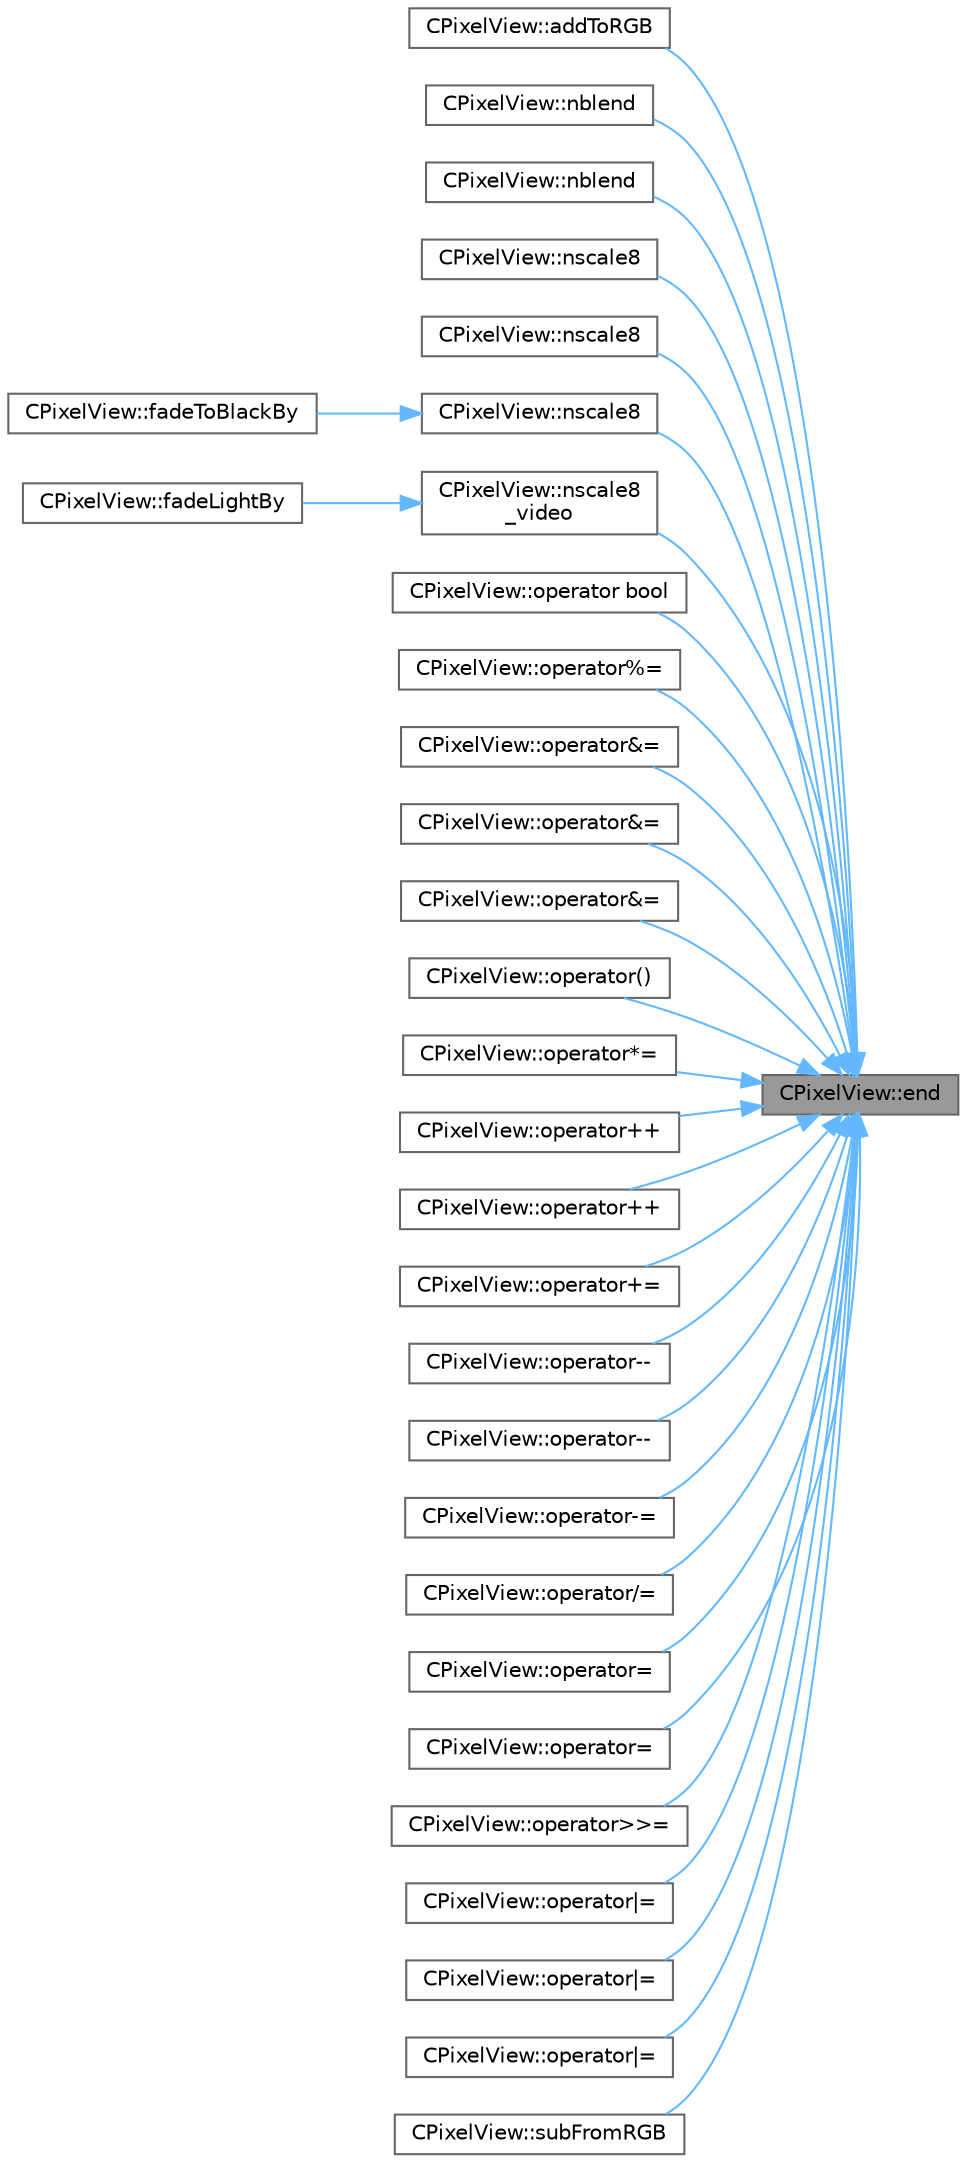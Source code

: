 digraph "CPixelView::end"
{
 // LATEX_PDF_SIZE
  bgcolor="transparent";
  edge [fontname=Helvetica,fontsize=10,labelfontname=Helvetica,labelfontsize=10];
  node [fontname=Helvetica,fontsize=10,shape=box,height=0.2,width=0.4];
  rankdir="RL";
  Node1 [id="Node000001",label="CPixelView::end",height=0.2,width=0.4,color="gray40", fillcolor="grey60", style="filled", fontcolor="black",tooltip="Makes an iterator instance for the end of the LED set."];
  Node1 -> Node2 [id="edge1_Node000001_Node000002",dir="back",color="steelblue1",style="solid",tooltip=" "];
  Node2 [id="Node000002",label="CPixelView::addToRGB",height=0.2,width=0.4,color="grey40", fillcolor="white", style="filled",URL="$de/d64/group___pixel_set.html#a204a8e8cc2c99e6c172f8802d880a273",tooltip="Add the passed in value to all channels for all of the pixels in this set."];
  Node1 -> Node3 [id="edge2_Node000001_Node000003",dir="back",color="steelblue1",style="solid",tooltip=" "];
  Node3 [id="Node000003",label="CPixelView::nblend",height=0.2,width=0.4,color="grey40", fillcolor="white", style="filled",URL="$de/d64/group___pixel_set.html#ae6f88c914bbead76c70b4eb6a1b11c3f",tooltip="Destructively blend another set of LEDs into this one."];
  Node1 -> Node4 [id="edge3_Node000001_Node000004",dir="back",color="steelblue1",style="solid",tooltip=" "];
  Node4 [id="Node000004",label="CPixelView::nblend",height=0.2,width=0.4,color="grey40", fillcolor="white", style="filled",URL="$de/d64/group___pixel_set.html#a89e2018177b3e1db63ed24a083e314a4",tooltip="Destructively modifies all LEDs, blending in a given fraction of an overlay color."];
  Node1 -> Node5 [id="edge4_Node000001_Node000005",dir="back",color="steelblue1",style="solid",tooltip=" "];
  Node5 [id="Node000005",label="CPixelView::nscale8",height=0.2,width=0.4,color="grey40", fillcolor="white", style="filled",URL="$de/d64/group___pixel_set.html#ad5716b0d858f691ae8e6452b1dd8dfb4",tooltip="Scale every LED in this set by every led in the other set."];
  Node1 -> Node6 [id="edge5_Node000001_Node000006",dir="back",color="steelblue1",style="solid",tooltip=" "];
  Node6 [id="Node000006",label="CPixelView::nscale8",height=0.2,width=0.4,color="grey40", fillcolor="white", style="filled",URL="$de/d64/group___pixel_set.html#a0800d82771bc0a44f8ae24aa94a8065e",tooltip="Scale every LED by the given scale."];
  Node1 -> Node7 [id="edge6_Node000001_Node000007",dir="back",color="steelblue1",style="solid",tooltip=" "];
  Node7 [id="Node000007",label="CPixelView::nscale8",height=0.2,width=0.4,color="grey40", fillcolor="white", style="filled",URL="$de/d64/group___pixel_set.html#a96e9aee963f15b008d91ba1cbd9b6f6a",tooltip="Scale every LED by the given scale."];
  Node7 -> Node8 [id="edge7_Node000007_Node000008",dir="back",color="steelblue1",style="solid",tooltip=" "];
  Node8 [id="Node000008",label="CPixelView::fadeToBlackBy",height=0.2,width=0.4,color="grey40", fillcolor="white", style="filled",URL="$de/d64/group___pixel_set.html#ab09b39f0098c45c1988d30de6c08bf88",tooltip="Fade every LED down by the given scale."];
  Node1 -> Node9 [id="edge8_Node000001_Node000009",dir="back",color="steelblue1",style="solid",tooltip=" "];
  Node9 [id="Node000009",label="CPixelView::nscale8\l_video",height=0.2,width=0.4,color="grey40", fillcolor="white", style="filled",URL="$de/d64/group___pixel_set.html#a21ad8bc733a86d742a18c1fc73f85bd0",tooltip="Scale every LED by the given scale."];
  Node9 -> Node10 [id="edge9_Node000009_Node000010",dir="back",color="steelblue1",style="solid",tooltip=" "];
  Node10 [id="Node000010",label="CPixelView::fadeLightBy",height=0.2,width=0.4,color="grey40", fillcolor="white", style="filled",URL="$de/d64/group___pixel_set.html#aca9c2da68cd161255f4c8a7f6cf0aab7",tooltip="Fade every LED down by the given scale."];
  Node1 -> Node11 [id="edge10_Node000001_Node000011",dir="back",color="steelblue1",style="solid",tooltip=" "];
  Node11 [id="Node000011",label="CPixelView::operator bool",height=0.2,width=0.4,color="grey40", fillcolor="white", style="filled",URL="$de/d64/group___pixel_set.html#a48b70c6f162cb898a38431bb63655f79",tooltip="Returns whether or not any LEDs in this set are non-zero."];
  Node1 -> Node12 [id="edge11_Node000001_Node000012",dir="back",color="steelblue1",style="solid",tooltip=" "];
  Node12 [id="Node000012",label="CPixelView::operator%=",height=0.2,width=0.4,color="grey40", fillcolor="white", style="filled",URL="$de/d64/group___pixel_set.html#a8e1737d2bb2b56a7f8d4753150c42bb2",tooltip="Scale down every LED by the given scale."];
  Node1 -> Node13 [id="edge12_Node000001_Node000013",dir="back",color="steelblue1",style="solid",tooltip=" "];
  Node13 [id="Node000013",label="CPixelView::operator&=",height=0.2,width=0.4,color="grey40", fillcolor="white", style="filled",URL="$de/d64/group___pixel_set.html#a0cc739d4b533888af8576ac0dd4f05ba",tooltip="Apply the PIXEL_TYPE &= operator to every pixel in this set with every pixel in the passed in set."];
  Node1 -> Node14 [id="edge13_Node000001_Node000014",dir="back",color="steelblue1",style="solid",tooltip=" "];
  Node14 [id="Node000014",label="CPixelView::operator&=",height=0.2,width=0.4,color="grey40", fillcolor="white", style="filled",URL="$de/d64/group___pixel_set.html#a89e81df9b22cc4ebba8977b89795026b",tooltip="Apply the PIXEL_TYPE &= operator to every pixel in this set with the given PIXEL_TYPE value."];
  Node1 -> Node15 [id="edge14_Node000001_Node000015",dir="back",color="steelblue1",style="solid",tooltip=" "];
  Node15 [id="Node000015",label="CPixelView::operator&=",height=0.2,width=0.4,color="grey40", fillcolor="white", style="filled",URL="$de/d64/group___pixel_set.html#adaee934b6e8be8aeccfe0ba4194eee4c",tooltip="Apply the PIXEL_TYPE &= operator to every pixel in this set with the passed in value."];
  Node1 -> Node16 [id="edge15_Node000001_Node000016",dir="back",color="steelblue1",style="solid",tooltip=" "];
  Node16 [id="Node000016",label="CPixelView::operator()",height=0.2,width=0.4,color="grey40", fillcolor="white", style="filled",URL="$de/d64/group___pixel_set.html#aa2b10d01a183235fcf62e50049c49dd4",tooltip="Access an inclusive subset of the LEDs in this set."];
  Node1 -> Node17 [id="edge16_Node000001_Node000017",dir="back",color="steelblue1",style="solid",tooltip=" "];
  Node17 [id="Node000017",label="CPixelView::operator*=",height=0.2,width=0.4,color="grey40", fillcolor="white", style="filled",URL="$de/d64/group___pixel_set.html#a35d451dbf7c80bf2be4187c33d5441fa",tooltip="Multiply every LED in this set by the given value."];
  Node1 -> Node18 [id="edge17_Node000001_Node000018",dir="back",color="steelblue1",style="solid",tooltip=" "];
  Node18 [id="Node000018",label="CPixelView::operator++",height=0.2,width=0.4,color="grey40", fillcolor="white", style="filled",URL="$de/d64/group___pixel_set.html#a757702588f2e592002031c58fc804112",tooltip="Increment every pixel value in this set."];
  Node1 -> Node19 [id="edge18_Node000001_Node000019",dir="back",color="steelblue1",style="solid",tooltip=" "];
  Node19 [id="Node000019",label="CPixelView::operator++",height=0.2,width=0.4,color="grey40", fillcolor="white", style="filled",URL="$de/d64/group___pixel_set.html#a5070c88998d0358cacfa52f4f0a311eb",tooltip="Increment every pixel value in this set."];
  Node1 -> Node20 [id="edge19_Node000001_Node000020",dir="back",color="steelblue1",style="solid",tooltip=" "];
  Node20 [id="Node000020",label="CPixelView::operator+=",height=0.2,width=0.4,color="grey40", fillcolor="white", style="filled",URL="$de/d64/group___pixel_set.html#a556421e218dc5dcc091e3057cf039800",tooltip="Add every pixel in the other set to this set."];
  Node1 -> Node21 [id="edge20_Node000001_Node000021",dir="back",color="steelblue1",style="solid",tooltip=" "];
  Node21 [id="Node000021",label="CPixelView::operator--",height=0.2,width=0.4,color="grey40", fillcolor="white", style="filled",URL="$de/d64/group___pixel_set.html#a26fc4457c0121330e0a9c6646ff10139",tooltip="Decrement every pixel value in this set."];
  Node1 -> Node22 [id="edge21_Node000001_Node000022",dir="back",color="steelblue1",style="solid",tooltip=" "];
  Node22 [id="Node000022",label="CPixelView::operator--",height=0.2,width=0.4,color="grey40", fillcolor="white", style="filled",URL="$de/d64/group___pixel_set.html#a3bf748c46bc7441342b0d7ee3e1a06cd",tooltip="Decrement every pixel value in this set."];
  Node1 -> Node23 [id="edge22_Node000001_Node000023",dir="back",color="steelblue1",style="solid",tooltip=" "];
  Node23 [id="Node000023",label="CPixelView::operator-=",height=0.2,width=0.4,color="grey40", fillcolor="white", style="filled",URL="$de/d64/group___pixel_set.html#a19021d4ae7200eb1ea5c10449bdff2f4",tooltip="Subtract every pixel in the other set from this set."];
  Node1 -> Node24 [id="edge23_Node000001_Node000024",dir="back",color="steelblue1",style="solid",tooltip=" "];
  Node24 [id="Node000024",label="CPixelView::operator/=",height=0.2,width=0.4,color="grey40", fillcolor="white", style="filled",URL="$de/d64/group___pixel_set.html#a96dd8c37339dc0dc945e9d5aa3abb5ce",tooltip="Divide every LED by the given value."];
  Node1 -> Node25 [id="edge24_Node000001_Node000025",dir="back",color="steelblue1",style="solid",tooltip=" "];
  Node25 [id="Node000025",label="CPixelView::operator=",height=0.2,width=0.4,color="grey40", fillcolor="white", style="filled",URL="$de/d64/group___pixel_set.html#a4f18d2253ae4da9dfe07ebdc1bd10756",tooltip="Copy the contents of the passed-in set to our set."];
  Node1 -> Node26 [id="edge25_Node000001_Node000026",dir="back",color="steelblue1",style="solid",tooltip=" "];
  Node26 [id="Node000026",label="CPixelView::operator=",height=0.2,width=0.4,color="grey40", fillcolor="white", style="filled",URL="$de/d64/group___pixel_set.html#a5994c3c0cd408a23e75d48169fdb1061",tooltip="Assign the passed in color to all elements in this set."];
  Node1 -> Node27 [id="edge26_Node000001_Node000027",dir="back",color="steelblue1",style="solid",tooltip=" "];
  Node27 [id="Node000027",label="CPixelView::operator\>\>=",height=0.2,width=0.4,color="grey40", fillcolor="white", style="filled",URL="$de/d64/group___pixel_set.html#a9e6ccee7103ca8ee67767eb99f12e08c",tooltip="Shift every LED in this set right by the given number of bits."];
  Node1 -> Node28 [id="edge27_Node000001_Node000028",dir="back",color="steelblue1",style="solid",tooltip=" "];
  Node28 [id="Node000028",label="CPixelView::operator\|=",height=0.2,width=0.4,color="grey40", fillcolor="white", style="filled",URL="$de/d64/group___pixel_set.html#ad33e8b3ba28012a811e4306c808636dc",tooltip="Apply the PIXEL_TYPE |= operator to every pixel in this set with every pixel in the passed in set."];
  Node1 -> Node29 [id="edge28_Node000001_Node000029",dir="back",color="steelblue1",style="solid",tooltip=" "];
  Node29 [id="Node000029",label="CPixelView::operator\|=",height=0.2,width=0.4,color="grey40", fillcolor="white", style="filled",URL="$de/d64/group___pixel_set.html#a367dc7ea6199d6794dd827c5c92a19e0",tooltip="Apply the PIXEL_TYPE |= operator to every pixel in this set with the given PIXEL_TYPE value."];
  Node1 -> Node30 [id="edge29_Node000001_Node000030",dir="back",color="steelblue1",style="solid",tooltip=" "];
  Node30 [id="Node000030",label="CPixelView::operator\|=",height=0.2,width=0.4,color="grey40", fillcolor="white", style="filled",URL="$de/d64/group___pixel_set.html#ab45dceca9e8e9c56a0f464093aca9b53",tooltip="Apply the PIXEL_TYPE |= operator to every pixel in this set."];
  Node1 -> Node31 [id="edge30_Node000001_Node000031",dir="back",color="steelblue1",style="solid",tooltip=" "];
  Node31 [id="Node000031",label="CPixelView::subFromRGB",height=0.2,width=0.4,color="grey40", fillcolor="white", style="filled",URL="$de/d64/group___pixel_set.html#ac9bc563c153ee6968df3d50648295a07",tooltip="Subtract the passed in value from all channels for all of the pixels in this set."];
}
